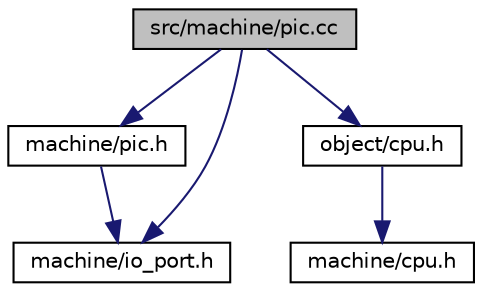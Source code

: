 digraph G
{
  bgcolor="transparent";
  edge [fontname="Helvetica",fontsize="10",labelfontname="Helvetica",labelfontsize="10"];
  node [fontname="Helvetica",fontsize="10",shape=record];
  Node1 [label="src/machine/pic.cc",height=0.2,width=0.4,color="black", fillcolor="grey75", style="filled" fontcolor="black"];
  Node1 -> Node2 [color="midnightblue",fontsize="10",style="solid",fontname="Helvetica"];
  Node2 [label="machine/pic.h",height=0.2,width=0.4,color="black",URL="$pic_8h.html"];
  Node2 -> Node3 [color="midnightblue",fontsize="10",style="solid",fontname="Helvetica"];
  Node3 [label="machine/io_port.h",height=0.2,width=0.4,color="black",URL="$io__port_8h.html"];
  Node1 -> Node3 [color="midnightblue",fontsize="10",style="solid",fontname="Helvetica"];
  Node1 -> Node4 [color="midnightblue",fontsize="10",style="solid",fontname="Helvetica"];
  Node4 [label="object/cpu.h",height=0.2,width=0.4,color="black",URL="$object_2cpu_8h.html",tooltip="help include file for use of global declared variable cpu, declared in main.cc"];
  Node4 -> Node5 [color="midnightblue",fontsize="10",style="solid",fontname="Helvetica"];
  Node5 [label="machine/cpu.h",height=0.2,width=0.4,color="black",URL="$machine_2cpu_8h.html"];
}
